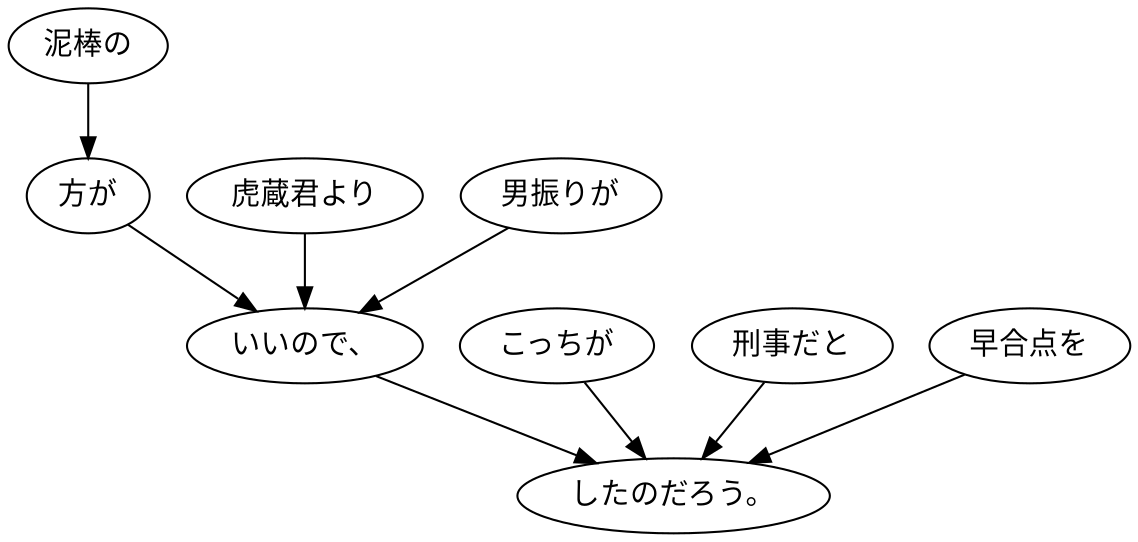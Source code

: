 digraph graph6220 {
	node0 [label="泥棒の"];
	node1 [label="方が"];
	node2 [label="虎蔵君より"];
	node3 [label="男振りが"];
	node4 [label="いいので、"];
	node5 [label="こっちが"];
	node6 [label="刑事だと"];
	node7 [label="早合点を"];
	node8 [label="したのだろう。"];
	node0 -> node1;
	node1 -> node4;
	node2 -> node4;
	node3 -> node4;
	node4 -> node8;
	node5 -> node8;
	node6 -> node8;
	node7 -> node8;
}
